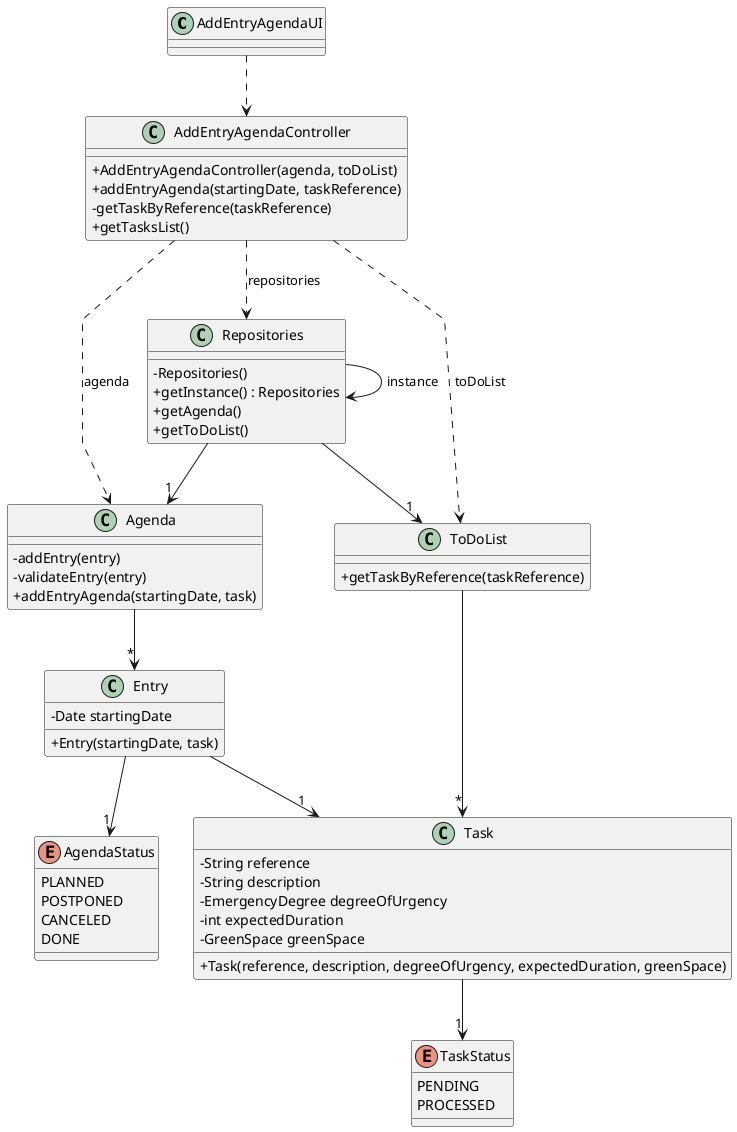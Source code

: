 @startuml
'skinparam monochrome true
skinparam packageStyle rectangle
skinparam shadowing false
skinparam linetype polyline
'skinparam linetype orto

skinparam classAttributeIconSize 0

'left to right direction

class AddEntryAgendaUI {
}

class AddEntryAgendaController {
    +AddEntryAgendaController(agenda, toDoList)
    +addEntryAgenda(startingDate, taskReference)
    -getTaskByReference(taskReference)
    +getTasksList()
}

class Agenda {
    -addEntry(entry)
    -validateEntry(entry)
    +addEntryAgenda(startingDate, task)
}

class Entry {
    -Date startingDate
    +Entry(startingDate, task)
}

class ToDoList {
    +getTaskByReference(taskReference)
}

class Task {
    -String reference
    -String description
    -EmergencyDegree degreeOfUrgency
    -int expectedDuration
    -GreenSpace greenSpace
    +Task(reference, description, degreeOfUrgency, expectedDuration, greenSpace)
}

class Repositories {
    - Repositories()
    + getInstance() : Repositories
    + getAgenda()
    + getToDoList()
}

enum AgendaStatus {
    PLANNED
    POSTPONED
    CANCELED
    DONE
}

enum TaskStatus {
    PENDING
    PROCESSED
}

AddEntryAgendaUI ..> AddEntryAgendaController
AddEntryAgendaController ..> Repositories: repositories
AddEntryAgendaController ..> Agenda: agenda
AddEntryAgendaController ..> ToDoList: toDoList
Repositories --> Repositories: instance
Repositories --> "1" Agenda
Repositories --> "1" ToDoList
Agenda --> "*" Entry
ToDoList --> "*" Task
Entry --> "1" Task
Entry --> "1" AgendaStatus
Task --> "1" TaskStatus

@enduml